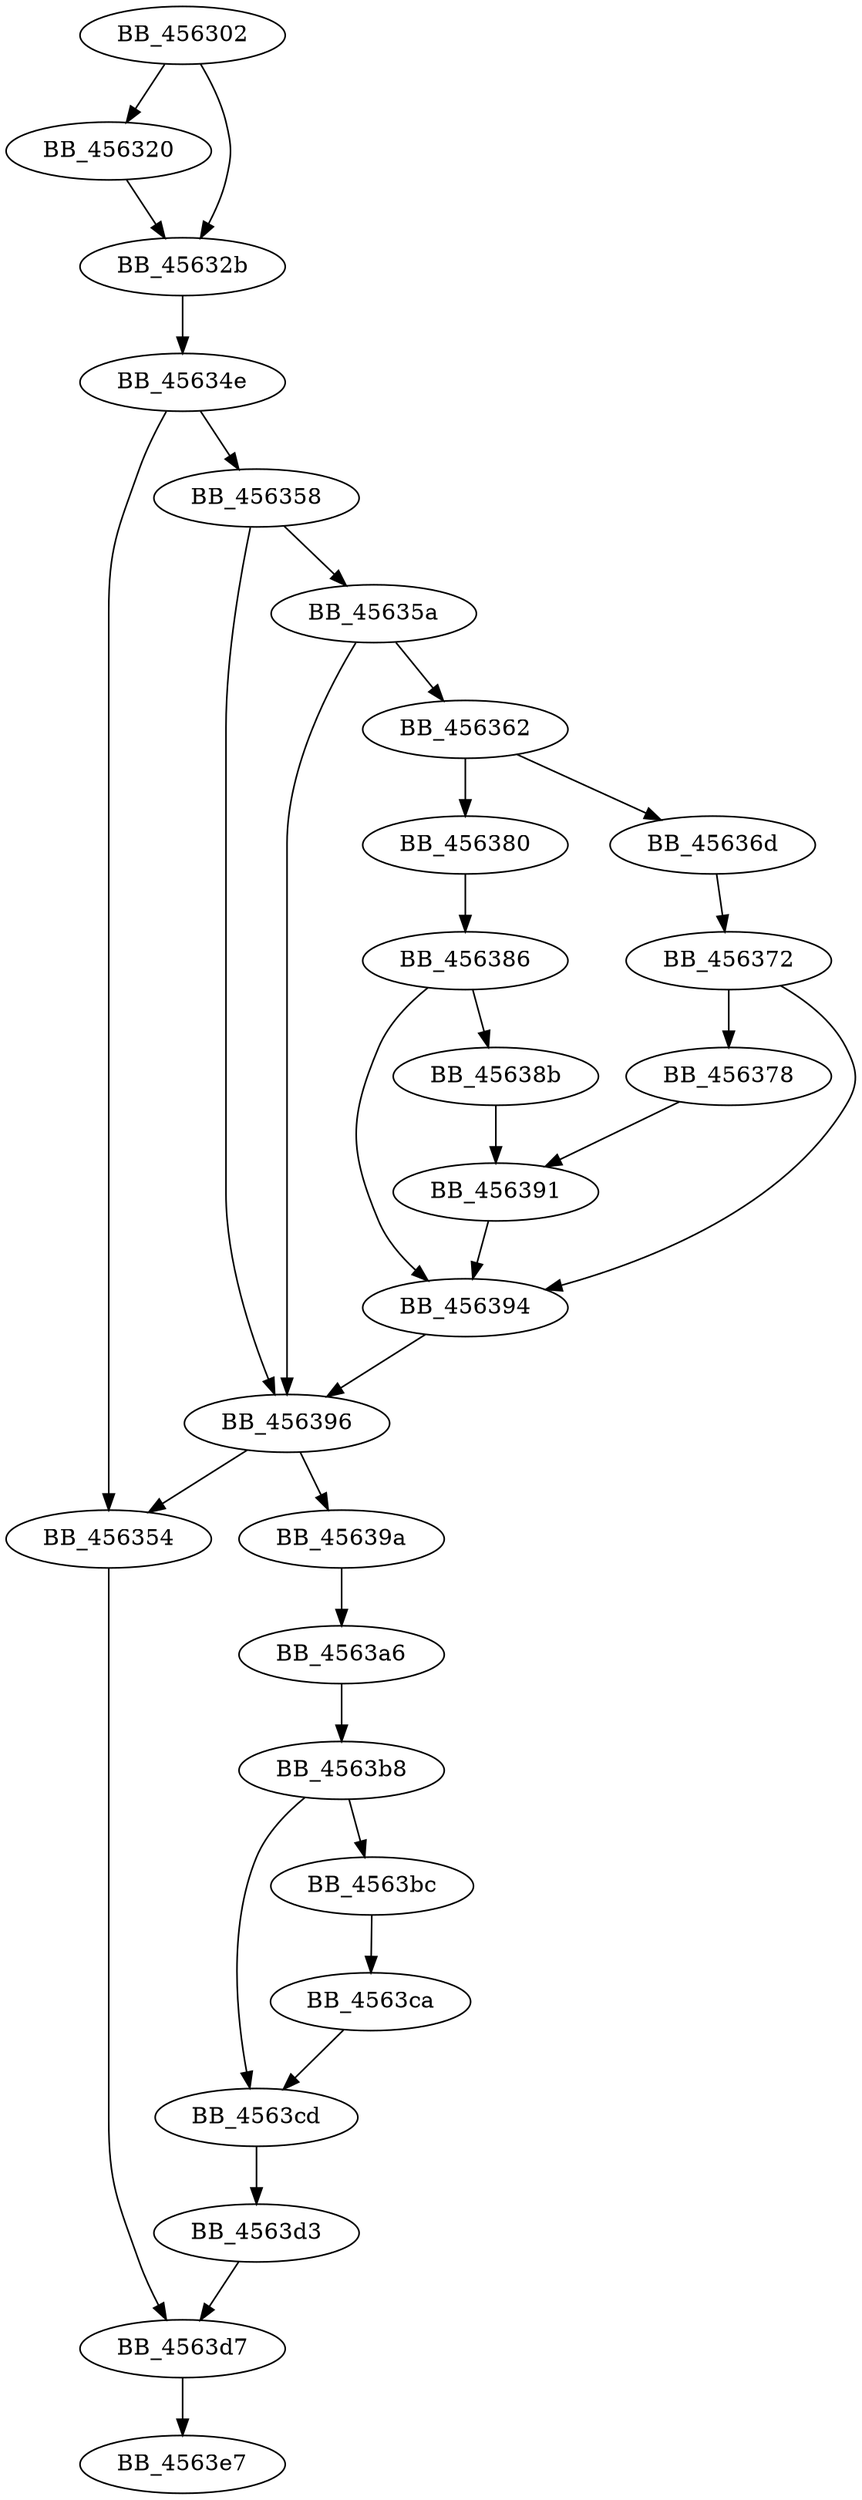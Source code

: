 DiGraph sub_456302{
BB_456302->BB_456320
BB_456302->BB_45632b
BB_456320->BB_45632b
BB_45632b->BB_45634e
BB_45634e->BB_456354
BB_45634e->BB_456358
BB_456354->BB_4563d7
BB_456358->BB_45635a
BB_456358->BB_456396
BB_45635a->BB_456362
BB_45635a->BB_456396
BB_456362->BB_45636d
BB_456362->BB_456380
BB_45636d->BB_456372
BB_456372->BB_456378
BB_456372->BB_456394
BB_456378->BB_456391
BB_456380->BB_456386
BB_456386->BB_45638b
BB_456386->BB_456394
BB_45638b->BB_456391
BB_456391->BB_456394
BB_456394->BB_456396
BB_456396->BB_456354
BB_456396->BB_45639a
BB_45639a->BB_4563a6
BB_4563a6->BB_4563b8
BB_4563b8->BB_4563bc
BB_4563b8->BB_4563cd
BB_4563bc->BB_4563ca
BB_4563ca->BB_4563cd
BB_4563cd->BB_4563d3
BB_4563d3->BB_4563d7
BB_4563d7->BB_4563e7
}
